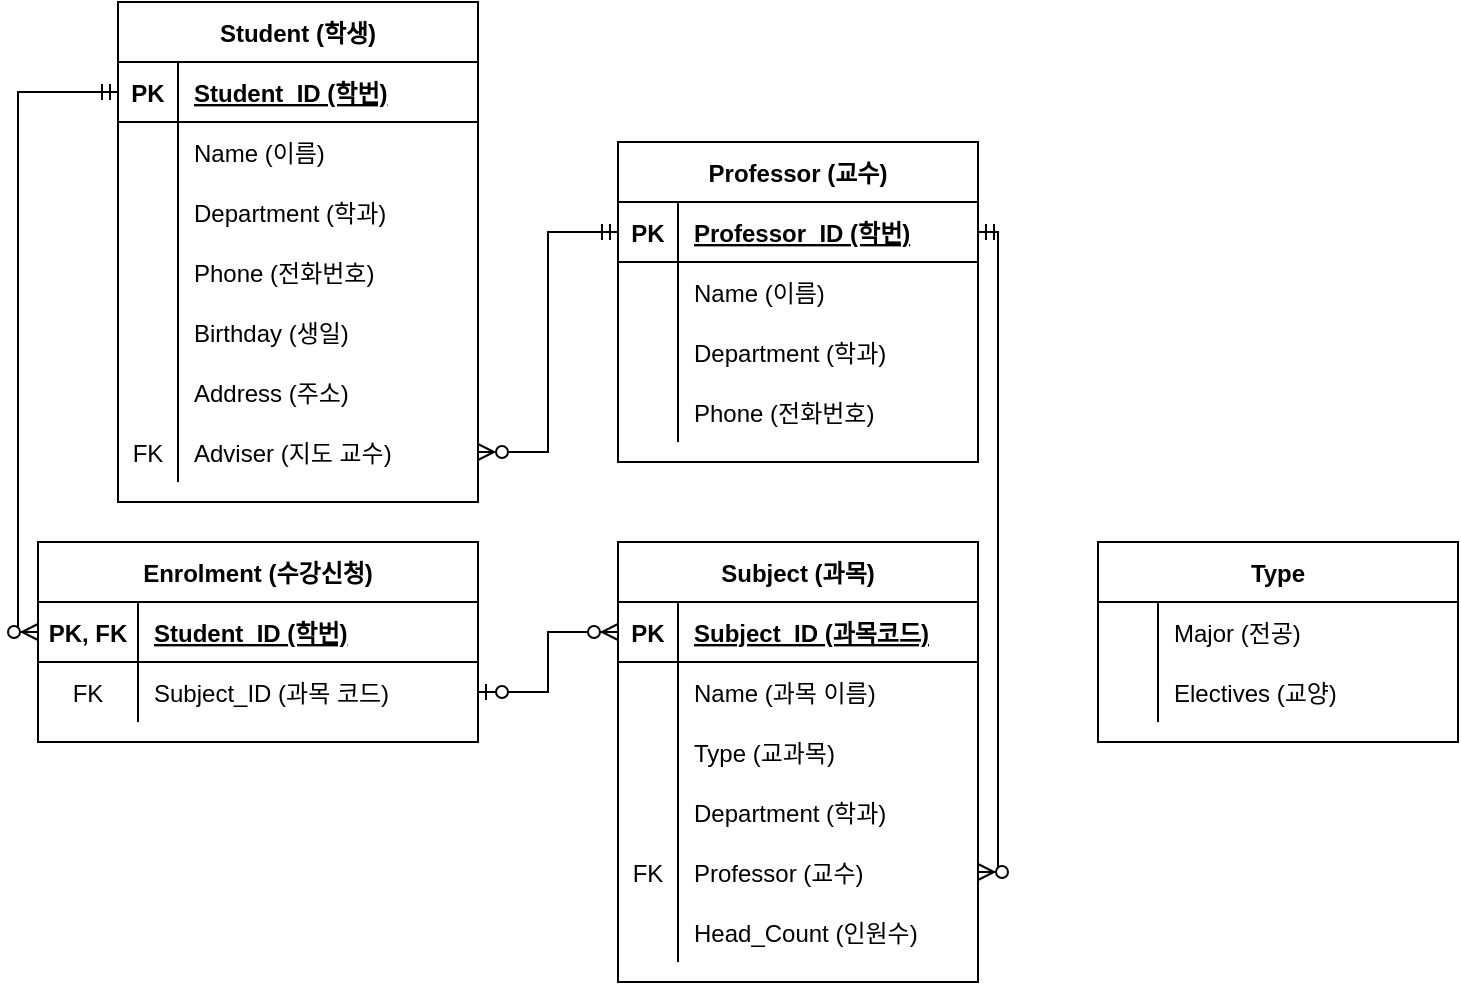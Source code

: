 <mxfile version="20.2.6" type="device"><diagram id="R2lEEEUBdFMjLlhIrx00" name="Page-1"><mxGraphModel dx="924" dy="716" grid="1" gridSize="10" guides="1" tooltips="1" connect="1" arrows="1" fold="1" page="1" pageScale="1" pageWidth="850" pageHeight="1100" math="0" shadow="0" extFonts="Permanent Marker^https://fonts.googleapis.com/css?family=Permanent+Marker"><root><mxCell id="0"/><mxCell id="1" parent="0"/><mxCell id="EYewfvRV3DpbzjxEuw-N-1" value="Student (학생)" style="shape=table;startSize=30;container=1;collapsible=1;childLayout=tableLayout;fixedRows=1;rowLines=0;fontStyle=1;align=center;resizeLast=1;" vertex="1" parent="1"><mxGeometry x="70" y="130" width="180" height="250" as="geometry"/></mxCell><mxCell id="EYewfvRV3DpbzjxEuw-N-2" value="" style="shape=tableRow;horizontal=0;startSize=0;swimlaneHead=0;swimlaneBody=0;fillColor=none;collapsible=0;dropTarget=0;points=[[0,0.5],[1,0.5]];portConstraint=eastwest;top=0;left=0;right=0;bottom=1;" vertex="1" parent="EYewfvRV3DpbzjxEuw-N-1"><mxGeometry y="30" width="180" height="30" as="geometry"/></mxCell><mxCell id="EYewfvRV3DpbzjxEuw-N-3" value="PK" style="shape=partialRectangle;connectable=0;fillColor=none;top=0;left=0;bottom=0;right=0;fontStyle=1;overflow=hidden;" vertex="1" parent="EYewfvRV3DpbzjxEuw-N-2"><mxGeometry width="30" height="30" as="geometry"><mxRectangle width="30" height="30" as="alternateBounds"/></mxGeometry></mxCell><mxCell id="EYewfvRV3DpbzjxEuw-N-4" value="Student_ID (학번)" style="shape=partialRectangle;connectable=0;fillColor=none;top=0;left=0;bottom=0;right=0;align=left;spacingLeft=6;fontStyle=5;overflow=hidden;" vertex="1" parent="EYewfvRV3DpbzjxEuw-N-2"><mxGeometry x="30" width="150" height="30" as="geometry"><mxRectangle width="150" height="30" as="alternateBounds"/></mxGeometry></mxCell><mxCell id="EYewfvRV3DpbzjxEuw-N-5" value="" style="shape=tableRow;horizontal=0;startSize=0;swimlaneHead=0;swimlaneBody=0;fillColor=none;collapsible=0;dropTarget=0;points=[[0,0.5],[1,0.5]];portConstraint=eastwest;top=0;left=0;right=0;bottom=0;" vertex="1" parent="EYewfvRV3DpbzjxEuw-N-1"><mxGeometry y="60" width="180" height="30" as="geometry"/></mxCell><mxCell id="EYewfvRV3DpbzjxEuw-N-6" value="" style="shape=partialRectangle;connectable=0;fillColor=none;top=0;left=0;bottom=0;right=0;editable=1;overflow=hidden;" vertex="1" parent="EYewfvRV3DpbzjxEuw-N-5"><mxGeometry width="30" height="30" as="geometry"><mxRectangle width="30" height="30" as="alternateBounds"/></mxGeometry></mxCell><mxCell id="EYewfvRV3DpbzjxEuw-N-7" value="Name (이름)" style="shape=partialRectangle;connectable=0;fillColor=none;top=0;left=0;bottom=0;right=0;align=left;spacingLeft=6;overflow=hidden;" vertex="1" parent="EYewfvRV3DpbzjxEuw-N-5"><mxGeometry x="30" width="150" height="30" as="geometry"><mxRectangle width="150" height="30" as="alternateBounds"/></mxGeometry></mxCell><mxCell id="EYewfvRV3DpbzjxEuw-N-43" value="" style="shape=tableRow;horizontal=0;startSize=0;swimlaneHead=0;swimlaneBody=0;fillColor=none;collapsible=0;dropTarget=0;points=[[0,0.5],[1,0.5]];portConstraint=eastwest;top=0;left=0;right=0;bottom=0;" vertex="1" parent="EYewfvRV3DpbzjxEuw-N-1"><mxGeometry y="90" width="180" height="30" as="geometry"/></mxCell><mxCell id="EYewfvRV3DpbzjxEuw-N-44" value="" style="shape=partialRectangle;connectable=0;fillColor=none;top=0;left=0;bottom=0;right=0;editable=1;overflow=hidden;" vertex="1" parent="EYewfvRV3DpbzjxEuw-N-43"><mxGeometry width="30" height="30" as="geometry"><mxRectangle width="30" height="30" as="alternateBounds"/></mxGeometry></mxCell><mxCell id="EYewfvRV3DpbzjxEuw-N-45" value="Department (학과)" style="shape=partialRectangle;connectable=0;fillColor=none;top=0;left=0;bottom=0;right=0;align=left;spacingLeft=6;overflow=hidden;" vertex="1" parent="EYewfvRV3DpbzjxEuw-N-43"><mxGeometry x="30" width="150" height="30" as="geometry"><mxRectangle width="150" height="30" as="alternateBounds"/></mxGeometry></mxCell><mxCell id="EYewfvRV3DpbzjxEuw-N-8" value="" style="shape=tableRow;horizontal=0;startSize=0;swimlaneHead=0;swimlaneBody=0;fillColor=none;collapsible=0;dropTarget=0;points=[[0,0.5],[1,0.5]];portConstraint=eastwest;top=0;left=0;right=0;bottom=0;" vertex="1" parent="EYewfvRV3DpbzjxEuw-N-1"><mxGeometry y="120" width="180" height="30" as="geometry"/></mxCell><mxCell id="EYewfvRV3DpbzjxEuw-N-9" value="" style="shape=partialRectangle;connectable=0;fillColor=none;top=0;left=0;bottom=0;right=0;editable=1;overflow=hidden;" vertex="1" parent="EYewfvRV3DpbzjxEuw-N-8"><mxGeometry width="30" height="30" as="geometry"><mxRectangle width="30" height="30" as="alternateBounds"/></mxGeometry></mxCell><mxCell id="EYewfvRV3DpbzjxEuw-N-10" value="Phone (전화번호)" style="shape=partialRectangle;connectable=0;fillColor=none;top=0;left=0;bottom=0;right=0;align=left;spacingLeft=6;overflow=hidden;" vertex="1" parent="EYewfvRV3DpbzjxEuw-N-8"><mxGeometry x="30" width="150" height="30" as="geometry"><mxRectangle width="150" height="30" as="alternateBounds"/></mxGeometry></mxCell><mxCell id="EYewfvRV3DpbzjxEuw-N-40" value="" style="shape=tableRow;horizontal=0;startSize=0;swimlaneHead=0;swimlaneBody=0;fillColor=none;collapsible=0;dropTarget=0;points=[[0,0.5],[1,0.5]];portConstraint=eastwest;top=0;left=0;right=0;bottom=0;" vertex="1" parent="EYewfvRV3DpbzjxEuw-N-1"><mxGeometry y="150" width="180" height="30" as="geometry"/></mxCell><mxCell id="EYewfvRV3DpbzjxEuw-N-41" value="" style="shape=partialRectangle;connectable=0;fillColor=none;top=0;left=0;bottom=0;right=0;editable=1;overflow=hidden;" vertex="1" parent="EYewfvRV3DpbzjxEuw-N-40"><mxGeometry width="30" height="30" as="geometry"><mxRectangle width="30" height="30" as="alternateBounds"/></mxGeometry></mxCell><mxCell id="EYewfvRV3DpbzjxEuw-N-42" value="Birthday (생일)" style="shape=partialRectangle;connectable=0;fillColor=none;top=0;left=0;bottom=0;right=0;align=left;spacingLeft=6;overflow=hidden;" vertex="1" parent="EYewfvRV3DpbzjxEuw-N-40"><mxGeometry x="30" width="150" height="30" as="geometry"><mxRectangle width="150" height="30" as="alternateBounds"/></mxGeometry></mxCell><mxCell id="EYewfvRV3DpbzjxEuw-N-46" value="" style="shape=tableRow;horizontal=0;startSize=0;swimlaneHead=0;swimlaneBody=0;fillColor=none;collapsible=0;dropTarget=0;points=[[0,0.5],[1,0.5]];portConstraint=eastwest;top=0;left=0;right=0;bottom=0;" vertex="1" parent="EYewfvRV3DpbzjxEuw-N-1"><mxGeometry y="180" width="180" height="30" as="geometry"/></mxCell><mxCell id="EYewfvRV3DpbzjxEuw-N-47" value="" style="shape=partialRectangle;connectable=0;fillColor=none;top=0;left=0;bottom=0;right=0;editable=1;overflow=hidden;" vertex="1" parent="EYewfvRV3DpbzjxEuw-N-46"><mxGeometry width="30" height="30" as="geometry"><mxRectangle width="30" height="30" as="alternateBounds"/></mxGeometry></mxCell><mxCell id="EYewfvRV3DpbzjxEuw-N-48" value="Address (주소)" style="shape=partialRectangle;connectable=0;fillColor=none;top=0;left=0;bottom=0;right=0;align=left;spacingLeft=6;overflow=hidden;" vertex="1" parent="EYewfvRV3DpbzjxEuw-N-46"><mxGeometry x="30" width="150" height="30" as="geometry"><mxRectangle width="150" height="30" as="alternateBounds"/></mxGeometry></mxCell><mxCell id="EYewfvRV3DpbzjxEuw-N-68" value="" style="shape=tableRow;horizontal=0;startSize=0;swimlaneHead=0;swimlaneBody=0;fillColor=none;collapsible=0;dropTarget=0;points=[[0,0.5],[1,0.5]];portConstraint=eastwest;top=0;left=0;right=0;bottom=0;" vertex="1" parent="EYewfvRV3DpbzjxEuw-N-1"><mxGeometry y="210" width="180" height="30" as="geometry"/></mxCell><mxCell id="EYewfvRV3DpbzjxEuw-N-69" value="FK" style="shape=partialRectangle;connectable=0;fillColor=none;top=0;left=0;bottom=0;right=0;editable=1;overflow=hidden;" vertex="1" parent="EYewfvRV3DpbzjxEuw-N-68"><mxGeometry width="30" height="30" as="geometry"><mxRectangle width="30" height="30" as="alternateBounds"/></mxGeometry></mxCell><mxCell id="EYewfvRV3DpbzjxEuw-N-70" value="Adviser (지도 교수)" style="shape=partialRectangle;connectable=0;fillColor=none;top=0;left=0;bottom=0;right=0;align=left;spacingLeft=6;overflow=hidden;" vertex="1" parent="EYewfvRV3DpbzjxEuw-N-68"><mxGeometry x="30" width="150" height="30" as="geometry"><mxRectangle width="150" height="30" as="alternateBounds"/></mxGeometry></mxCell><mxCell id="EYewfvRV3DpbzjxEuw-N-14" value="Professor (교수)" style="shape=table;startSize=30;container=1;collapsible=1;childLayout=tableLayout;fixedRows=1;rowLines=0;fontStyle=1;align=center;resizeLast=1;" vertex="1" parent="1"><mxGeometry x="320" y="200" width="180" height="160" as="geometry"/></mxCell><mxCell id="EYewfvRV3DpbzjxEuw-N-15" value="" style="shape=tableRow;horizontal=0;startSize=0;swimlaneHead=0;swimlaneBody=0;fillColor=none;collapsible=0;dropTarget=0;points=[[0,0.5],[1,0.5]];portConstraint=eastwest;top=0;left=0;right=0;bottom=1;" vertex="1" parent="EYewfvRV3DpbzjxEuw-N-14"><mxGeometry y="30" width="180" height="30" as="geometry"/></mxCell><mxCell id="EYewfvRV3DpbzjxEuw-N-16" value="PK" style="shape=partialRectangle;connectable=0;fillColor=none;top=0;left=0;bottom=0;right=0;fontStyle=1;overflow=hidden;" vertex="1" parent="EYewfvRV3DpbzjxEuw-N-15"><mxGeometry width="30" height="30" as="geometry"><mxRectangle width="30" height="30" as="alternateBounds"/></mxGeometry></mxCell><mxCell id="EYewfvRV3DpbzjxEuw-N-17" value="Professor_ID (학번)" style="shape=partialRectangle;connectable=0;fillColor=none;top=0;left=0;bottom=0;right=0;align=left;spacingLeft=6;fontStyle=5;overflow=hidden;" vertex="1" parent="EYewfvRV3DpbzjxEuw-N-15"><mxGeometry x="30" width="150" height="30" as="geometry"><mxRectangle width="150" height="30" as="alternateBounds"/></mxGeometry></mxCell><mxCell id="EYewfvRV3DpbzjxEuw-N-18" value="" style="shape=tableRow;horizontal=0;startSize=0;swimlaneHead=0;swimlaneBody=0;fillColor=none;collapsible=0;dropTarget=0;points=[[0,0.5],[1,0.5]];portConstraint=eastwest;top=0;left=0;right=0;bottom=0;" vertex="1" parent="EYewfvRV3DpbzjxEuw-N-14"><mxGeometry y="60" width="180" height="30" as="geometry"/></mxCell><mxCell id="EYewfvRV3DpbzjxEuw-N-19" value="" style="shape=partialRectangle;connectable=0;fillColor=none;top=0;left=0;bottom=0;right=0;editable=1;overflow=hidden;" vertex="1" parent="EYewfvRV3DpbzjxEuw-N-18"><mxGeometry width="30" height="30" as="geometry"><mxRectangle width="30" height="30" as="alternateBounds"/></mxGeometry></mxCell><mxCell id="EYewfvRV3DpbzjxEuw-N-20" value="Name (이름)" style="shape=partialRectangle;connectable=0;fillColor=none;top=0;left=0;bottom=0;right=0;align=left;spacingLeft=6;overflow=hidden;" vertex="1" parent="EYewfvRV3DpbzjxEuw-N-18"><mxGeometry x="30" width="150" height="30" as="geometry"><mxRectangle width="150" height="30" as="alternateBounds"/></mxGeometry></mxCell><mxCell id="EYewfvRV3DpbzjxEuw-N-21" value="" style="shape=tableRow;horizontal=0;startSize=0;swimlaneHead=0;swimlaneBody=0;fillColor=none;collapsible=0;dropTarget=0;points=[[0,0.5],[1,0.5]];portConstraint=eastwest;top=0;left=0;right=0;bottom=0;" vertex="1" parent="EYewfvRV3DpbzjxEuw-N-14"><mxGeometry y="90" width="180" height="30" as="geometry"/></mxCell><mxCell id="EYewfvRV3DpbzjxEuw-N-22" value="" style="shape=partialRectangle;connectable=0;fillColor=none;top=0;left=0;bottom=0;right=0;editable=1;overflow=hidden;" vertex="1" parent="EYewfvRV3DpbzjxEuw-N-21"><mxGeometry width="30" height="30" as="geometry"><mxRectangle width="30" height="30" as="alternateBounds"/></mxGeometry></mxCell><mxCell id="EYewfvRV3DpbzjxEuw-N-23" value="Department (학과)" style="shape=partialRectangle;connectable=0;fillColor=none;top=0;left=0;bottom=0;right=0;align=left;spacingLeft=6;overflow=hidden;" vertex="1" parent="EYewfvRV3DpbzjxEuw-N-21"><mxGeometry x="30" width="150" height="30" as="geometry"><mxRectangle width="150" height="30" as="alternateBounds"/></mxGeometry></mxCell><mxCell id="EYewfvRV3DpbzjxEuw-N-24" value="" style="shape=tableRow;horizontal=0;startSize=0;swimlaneHead=0;swimlaneBody=0;fillColor=none;collapsible=0;dropTarget=0;points=[[0,0.5],[1,0.5]];portConstraint=eastwest;top=0;left=0;right=0;bottom=0;" vertex="1" parent="EYewfvRV3DpbzjxEuw-N-14"><mxGeometry y="120" width="180" height="30" as="geometry"/></mxCell><mxCell id="EYewfvRV3DpbzjxEuw-N-25" value="" style="shape=partialRectangle;connectable=0;fillColor=none;top=0;left=0;bottom=0;right=0;editable=1;overflow=hidden;" vertex="1" parent="EYewfvRV3DpbzjxEuw-N-24"><mxGeometry width="30" height="30" as="geometry"><mxRectangle width="30" height="30" as="alternateBounds"/></mxGeometry></mxCell><mxCell id="EYewfvRV3DpbzjxEuw-N-26" value="Phone (전화번호)" style="shape=partialRectangle;connectable=0;fillColor=none;top=0;left=0;bottom=0;right=0;align=left;spacingLeft=6;overflow=hidden;" vertex="1" parent="EYewfvRV3DpbzjxEuw-N-24"><mxGeometry x="30" width="150" height="30" as="geometry"><mxRectangle width="150" height="30" as="alternateBounds"/></mxGeometry></mxCell><mxCell id="EYewfvRV3DpbzjxEuw-N-27" value="Subject (과목)" style="shape=table;startSize=30;container=1;collapsible=1;childLayout=tableLayout;fixedRows=1;rowLines=0;fontStyle=1;align=center;resizeLast=1;" vertex="1" parent="1"><mxGeometry x="320" y="400" width="180" height="220" as="geometry"/></mxCell><mxCell id="EYewfvRV3DpbzjxEuw-N-28" value="" style="shape=tableRow;horizontal=0;startSize=0;swimlaneHead=0;swimlaneBody=0;fillColor=none;collapsible=0;dropTarget=0;points=[[0,0.5],[1,0.5]];portConstraint=eastwest;top=0;left=0;right=0;bottom=1;" vertex="1" parent="EYewfvRV3DpbzjxEuw-N-27"><mxGeometry y="30" width="180" height="30" as="geometry"/></mxCell><mxCell id="EYewfvRV3DpbzjxEuw-N-29" value="PK" style="shape=partialRectangle;connectable=0;fillColor=none;top=0;left=0;bottom=0;right=0;fontStyle=1;overflow=hidden;" vertex="1" parent="EYewfvRV3DpbzjxEuw-N-28"><mxGeometry width="30" height="30" as="geometry"><mxRectangle width="30" height="30" as="alternateBounds"/></mxGeometry></mxCell><mxCell id="EYewfvRV3DpbzjxEuw-N-30" value="Subject_ID (과목코드)" style="shape=partialRectangle;connectable=0;fillColor=none;top=0;left=0;bottom=0;right=0;align=left;spacingLeft=6;fontStyle=5;overflow=hidden;" vertex="1" parent="EYewfvRV3DpbzjxEuw-N-28"><mxGeometry x="30" width="150" height="30" as="geometry"><mxRectangle width="150" height="30" as="alternateBounds"/></mxGeometry></mxCell><mxCell id="EYewfvRV3DpbzjxEuw-N-31" value="" style="shape=tableRow;horizontal=0;startSize=0;swimlaneHead=0;swimlaneBody=0;fillColor=none;collapsible=0;dropTarget=0;points=[[0,0.5],[1,0.5]];portConstraint=eastwest;top=0;left=0;right=0;bottom=0;" vertex="1" parent="EYewfvRV3DpbzjxEuw-N-27"><mxGeometry y="60" width="180" height="30" as="geometry"/></mxCell><mxCell id="EYewfvRV3DpbzjxEuw-N-32" value="" style="shape=partialRectangle;connectable=0;fillColor=none;top=0;left=0;bottom=0;right=0;editable=1;overflow=hidden;" vertex="1" parent="EYewfvRV3DpbzjxEuw-N-31"><mxGeometry width="30" height="30" as="geometry"><mxRectangle width="30" height="30" as="alternateBounds"/></mxGeometry></mxCell><mxCell id="EYewfvRV3DpbzjxEuw-N-33" value="Name (과목 이름)" style="shape=partialRectangle;connectable=0;fillColor=none;top=0;left=0;bottom=0;right=0;align=left;spacingLeft=6;overflow=hidden;" vertex="1" parent="EYewfvRV3DpbzjxEuw-N-31"><mxGeometry x="30" width="150" height="30" as="geometry"><mxRectangle width="150" height="30" as="alternateBounds"/></mxGeometry></mxCell><mxCell id="EYewfvRV3DpbzjxEuw-N-75" value="" style="shape=tableRow;horizontal=0;startSize=0;swimlaneHead=0;swimlaneBody=0;fillColor=none;collapsible=0;dropTarget=0;points=[[0,0.5],[1,0.5]];portConstraint=eastwest;top=0;left=0;right=0;bottom=0;" vertex="1" parent="EYewfvRV3DpbzjxEuw-N-27"><mxGeometry y="90" width="180" height="30" as="geometry"/></mxCell><mxCell id="EYewfvRV3DpbzjxEuw-N-76" value="" style="shape=partialRectangle;connectable=0;fillColor=none;top=0;left=0;bottom=0;right=0;editable=1;overflow=hidden;" vertex="1" parent="EYewfvRV3DpbzjxEuw-N-75"><mxGeometry width="30" height="30" as="geometry"><mxRectangle width="30" height="30" as="alternateBounds"/></mxGeometry></mxCell><mxCell id="EYewfvRV3DpbzjxEuw-N-77" value="Type (교과목)" style="shape=partialRectangle;connectable=0;fillColor=none;top=0;left=0;bottom=0;right=0;align=left;spacingLeft=6;overflow=hidden;" vertex="1" parent="EYewfvRV3DpbzjxEuw-N-75"><mxGeometry x="30" width="150" height="30" as="geometry"><mxRectangle width="150" height="30" as="alternateBounds"/></mxGeometry></mxCell><mxCell id="EYewfvRV3DpbzjxEuw-N-72" value="" style="shape=tableRow;horizontal=0;startSize=0;swimlaneHead=0;swimlaneBody=0;fillColor=none;collapsible=0;dropTarget=0;points=[[0,0.5],[1,0.5]];portConstraint=eastwest;top=0;left=0;right=0;bottom=0;" vertex="1" parent="EYewfvRV3DpbzjxEuw-N-27"><mxGeometry y="120" width="180" height="30" as="geometry"/></mxCell><mxCell id="EYewfvRV3DpbzjxEuw-N-73" value="" style="shape=partialRectangle;connectable=0;fillColor=none;top=0;left=0;bottom=0;right=0;editable=1;overflow=hidden;" vertex="1" parent="EYewfvRV3DpbzjxEuw-N-72"><mxGeometry width="30" height="30" as="geometry"><mxRectangle width="30" height="30" as="alternateBounds"/></mxGeometry></mxCell><mxCell id="EYewfvRV3DpbzjxEuw-N-74" value="Department (학과)" style="shape=partialRectangle;connectable=0;fillColor=none;top=0;left=0;bottom=0;right=0;align=left;spacingLeft=6;overflow=hidden;" vertex="1" parent="EYewfvRV3DpbzjxEuw-N-72"><mxGeometry x="30" width="150" height="30" as="geometry"><mxRectangle width="150" height="30" as="alternateBounds"/></mxGeometry></mxCell><mxCell id="EYewfvRV3DpbzjxEuw-N-34" value="" style="shape=tableRow;horizontal=0;startSize=0;swimlaneHead=0;swimlaneBody=0;fillColor=none;collapsible=0;dropTarget=0;points=[[0,0.5],[1,0.5]];portConstraint=eastwest;top=0;left=0;right=0;bottom=0;" vertex="1" parent="EYewfvRV3DpbzjxEuw-N-27"><mxGeometry y="150" width="180" height="30" as="geometry"/></mxCell><mxCell id="EYewfvRV3DpbzjxEuw-N-35" value="FK" style="shape=partialRectangle;connectable=0;fillColor=none;top=0;left=0;bottom=0;right=0;editable=1;overflow=hidden;" vertex="1" parent="EYewfvRV3DpbzjxEuw-N-34"><mxGeometry width="30" height="30" as="geometry"><mxRectangle width="30" height="30" as="alternateBounds"/></mxGeometry></mxCell><mxCell id="EYewfvRV3DpbzjxEuw-N-36" value="Professor (교수)" style="shape=partialRectangle;connectable=0;fillColor=none;top=0;left=0;bottom=0;right=0;align=left;spacingLeft=6;overflow=hidden;" vertex="1" parent="EYewfvRV3DpbzjxEuw-N-34"><mxGeometry x="30" width="150" height="30" as="geometry"><mxRectangle width="150" height="30" as="alternateBounds"/></mxGeometry></mxCell><mxCell id="EYewfvRV3DpbzjxEuw-N-37" value="" style="shape=tableRow;horizontal=0;startSize=0;swimlaneHead=0;swimlaneBody=0;fillColor=none;collapsible=0;dropTarget=0;points=[[0,0.5],[1,0.5]];portConstraint=eastwest;top=0;left=0;right=0;bottom=0;" vertex="1" parent="EYewfvRV3DpbzjxEuw-N-27"><mxGeometry y="180" width="180" height="30" as="geometry"/></mxCell><mxCell id="EYewfvRV3DpbzjxEuw-N-38" value="" style="shape=partialRectangle;connectable=0;fillColor=none;top=0;left=0;bottom=0;right=0;editable=1;overflow=hidden;" vertex="1" parent="EYewfvRV3DpbzjxEuw-N-37"><mxGeometry width="30" height="30" as="geometry"><mxRectangle width="30" height="30" as="alternateBounds"/></mxGeometry></mxCell><mxCell id="EYewfvRV3DpbzjxEuw-N-39" value="Head_Count (인원수)" style="shape=partialRectangle;connectable=0;fillColor=none;top=0;left=0;bottom=0;right=0;align=left;spacingLeft=6;overflow=hidden;" vertex="1" parent="EYewfvRV3DpbzjxEuw-N-37"><mxGeometry x="30" width="150" height="30" as="geometry"><mxRectangle width="150" height="30" as="alternateBounds"/></mxGeometry></mxCell><mxCell id="EYewfvRV3DpbzjxEuw-N-49" value="Enrolment (수강신청)" style="shape=table;startSize=30;container=1;collapsible=1;childLayout=tableLayout;fixedRows=1;rowLines=0;fontStyle=1;align=center;resizeLast=1;" vertex="1" parent="1"><mxGeometry x="30" y="400" width="220" height="100" as="geometry"/></mxCell><mxCell id="EYewfvRV3DpbzjxEuw-N-50" value="" style="shape=tableRow;horizontal=0;startSize=0;swimlaneHead=0;swimlaneBody=0;fillColor=none;collapsible=0;dropTarget=0;points=[[0,0.5],[1,0.5]];portConstraint=eastwest;top=0;left=0;right=0;bottom=1;" vertex="1" parent="EYewfvRV3DpbzjxEuw-N-49"><mxGeometry y="30" width="220" height="30" as="geometry"/></mxCell><mxCell id="EYewfvRV3DpbzjxEuw-N-51" value="PK, FK" style="shape=partialRectangle;connectable=0;fillColor=none;top=0;left=0;bottom=0;right=0;fontStyle=1;overflow=hidden;" vertex="1" parent="EYewfvRV3DpbzjxEuw-N-50"><mxGeometry width="50" height="30" as="geometry"><mxRectangle width="50" height="30" as="alternateBounds"/></mxGeometry></mxCell><mxCell id="EYewfvRV3DpbzjxEuw-N-52" value="Student_ID (학번)" style="shape=partialRectangle;connectable=0;fillColor=none;top=0;left=0;bottom=0;right=0;align=left;spacingLeft=6;fontStyle=5;overflow=hidden;" vertex="1" parent="EYewfvRV3DpbzjxEuw-N-50"><mxGeometry x="50" width="170" height="30" as="geometry"><mxRectangle width="170" height="30" as="alternateBounds"/></mxGeometry></mxCell><mxCell id="EYewfvRV3DpbzjxEuw-N-53" value="" style="shape=tableRow;horizontal=0;startSize=0;swimlaneHead=0;swimlaneBody=0;fillColor=none;collapsible=0;dropTarget=0;points=[[0,0.5],[1,0.5]];portConstraint=eastwest;top=0;left=0;right=0;bottom=0;" vertex="1" parent="EYewfvRV3DpbzjxEuw-N-49"><mxGeometry y="60" width="220" height="30" as="geometry"/></mxCell><mxCell id="EYewfvRV3DpbzjxEuw-N-54" value="FK" style="shape=partialRectangle;connectable=0;fillColor=none;top=0;left=0;bottom=0;right=0;editable=1;overflow=hidden;" vertex="1" parent="EYewfvRV3DpbzjxEuw-N-53"><mxGeometry width="50" height="30" as="geometry"><mxRectangle width="50" height="30" as="alternateBounds"/></mxGeometry></mxCell><mxCell id="EYewfvRV3DpbzjxEuw-N-55" value="Subject_ID (과목 코드)" style="shape=partialRectangle;connectable=0;fillColor=none;top=0;left=0;bottom=0;right=0;align=left;spacingLeft=6;overflow=hidden;" vertex="1" parent="EYewfvRV3DpbzjxEuw-N-53"><mxGeometry x="50" width="170" height="30" as="geometry"><mxRectangle width="170" height="30" as="alternateBounds"/></mxGeometry></mxCell><mxCell id="EYewfvRV3DpbzjxEuw-N-63" value="" style="fontSize=12;html=1;endArrow=ERzeroToMany;startArrow=ERzeroToOne;rounded=0;exitX=1;exitY=0.5;exitDx=0;exitDy=0;entryX=0;entryY=0.5;entryDx=0;entryDy=0;edgeStyle=orthogonalEdgeStyle;" edge="1" parent="1" source="EYewfvRV3DpbzjxEuw-N-53" target="EYewfvRV3DpbzjxEuw-N-28"><mxGeometry width="100" height="100" relative="1" as="geometry"><mxPoint x="320" y="450" as="sourcePoint"/><mxPoint x="420" y="350" as="targetPoint"/></mxGeometry></mxCell><mxCell id="EYewfvRV3DpbzjxEuw-N-66" value="" style="edgeStyle=orthogonalEdgeStyle;fontSize=12;html=1;endArrow=ERzeroToMany;startArrow=ERmandOne;rounded=0;entryX=1;entryY=0.5;entryDx=0;entryDy=0;exitX=1;exitY=0.5;exitDx=0;exitDy=0;" edge="1" parent="1" source="EYewfvRV3DpbzjxEuw-N-15" target="EYewfvRV3DpbzjxEuw-N-34"><mxGeometry width="100" height="100" relative="1" as="geometry"><mxPoint x="320" y="450" as="sourcePoint"/><mxPoint x="420" y="350" as="targetPoint"/></mxGeometry></mxCell><mxCell id="EYewfvRV3DpbzjxEuw-N-67" value="" style="edgeStyle=orthogonalEdgeStyle;fontSize=12;html=1;endArrow=ERzeroToMany;startArrow=ERmandOne;rounded=0;entryX=0;entryY=0.5;entryDx=0;entryDy=0;exitX=0;exitY=0.5;exitDx=0;exitDy=0;" edge="1" parent="1" source="EYewfvRV3DpbzjxEuw-N-2" target="EYewfvRV3DpbzjxEuw-N-50"><mxGeometry width="100" height="100" relative="1" as="geometry"><mxPoint x="460" y="500" as="sourcePoint"/><mxPoint x="390" y="560" as="targetPoint"/></mxGeometry></mxCell><mxCell id="EYewfvRV3DpbzjxEuw-N-71" value="" style="edgeStyle=orthogonalEdgeStyle;fontSize=12;html=1;endArrow=ERmandOne;startArrow=ERzeroToMany;rounded=0;exitX=1;exitY=0.5;exitDx=0;exitDy=0;entryX=0;entryY=0.5;entryDx=0;entryDy=0;startFill=0;" edge="1" parent="1" source="EYewfvRV3DpbzjxEuw-N-68" target="EYewfvRV3DpbzjxEuw-N-15"><mxGeometry width="100" height="100" relative="1" as="geometry"><mxPoint x="340" y="380" as="sourcePoint"/><mxPoint x="440" y="280" as="targetPoint"/></mxGeometry></mxCell><mxCell id="EYewfvRV3DpbzjxEuw-N-78" value="Type" style="shape=table;startSize=30;container=1;collapsible=1;childLayout=tableLayout;fixedRows=1;rowLines=0;fontStyle=1;align=center;resizeLast=1;" vertex="1" parent="1"><mxGeometry x="560" y="400" width="180" height="100" as="geometry"/></mxCell><mxCell id="EYewfvRV3DpbzjxEuw-N-82" value="" style="shape=tableRow;horizontal=0;startSize=0;swimlaneHead=0;swimlaneBody=0;fillColor=none;collapsible=0;dropTarget=0;points=[[0,0.5],[1,0.5]];portConstraint=eastwest;top=0;left=0;right=0;bottom=0;" vertex="1" parent="EYewfvRV3DpbzjxEuw-N-78"><mxGeometry y="30" width="180" height="30" as="geometry"/></mxCell><mxCell id="EYewfvRV3DpbzjxEuw-N-83" value="" style="shape=partialRectangle;connectable=0;fillColor=none;top=0;left=0;bottom=0;right=0;editable=1;overflow=hidden;" vertex="1" parent="EYewfvRV3DpbzjxEuw-N-82"><mxGeometry width="30" height="30" as="geometry"><mxRectangle width="30" height="30" as="alternateBounds"/></mxGeometry></mxCell><mxCell id="EYewfvRV3DpbzjxEuw-N-84" value="Major (전공)" style="shape=partialRectangle;connectable=0;fillColor=none;top=0;left=0;bottom=0;right=0;align=left;spacingLeft=6;overflow=hidden;" vertex="1" parent="EYewfvRV3DpbzjxEuw-N-82"><mxGeometry x="30" width="150" height="30" as="geometry"><mxRectangle width="150" height="30" as="alternateBounds"/></mxGeometry></mxCell><mxCell id="EYewfvRV3DpbzjxEuw-N-85" value="" style="shape=tableRow;horizontal=0;startSize=0;swimlaneHead=0;swimlaneBody=0;fillColor=none;collapsible=0;dropTarget=0;points=[[0,0.5],[1,0.5]];portConstraint=eastwest;top=0;left=0;right=0;bottom=0;" vertex="1" parent="EYewfvRV3DpbzjxEuw-N-78"><mxGeometry y="60" width="180" height="30" as="geometry"/></mxCell><mxCell id="EYewfvRV3DpbzjxEuw-N-86" value="" style="shape=partialRectangle;connectable=0;fillColor=none;top=0;left=0;bottom=0;right=0;editable=1;overflow=hidden;" vertex="1" parent="EYewfvRV3DpbzjxEuw-N-85"><mxGeometry width="30" height="30" as="geometry"><mxRectangle width="30" height="30" as="alternateBounds"/></mxGeometry></mxCell><mxCell id="EYewfvRV3DpbzjxEuw-N-87" value="Electives (교양)" style="shape=partialRectangle;connectable=0;fillColor=none;top=0;left=0;bottom=0;right=0;align=left;spacingLeft=6;overflow=hidden;" vertex="1" parent="EYewfvRV3DpbzjxEuw-N-85"><mxGeometry x="30" width="150" height="30" as="geometry"><mxRectangle width="150" height="30" as="alternateBounds"/></mxGeometry></mxCell></root></mxGraphModel></diagram></mxfile>